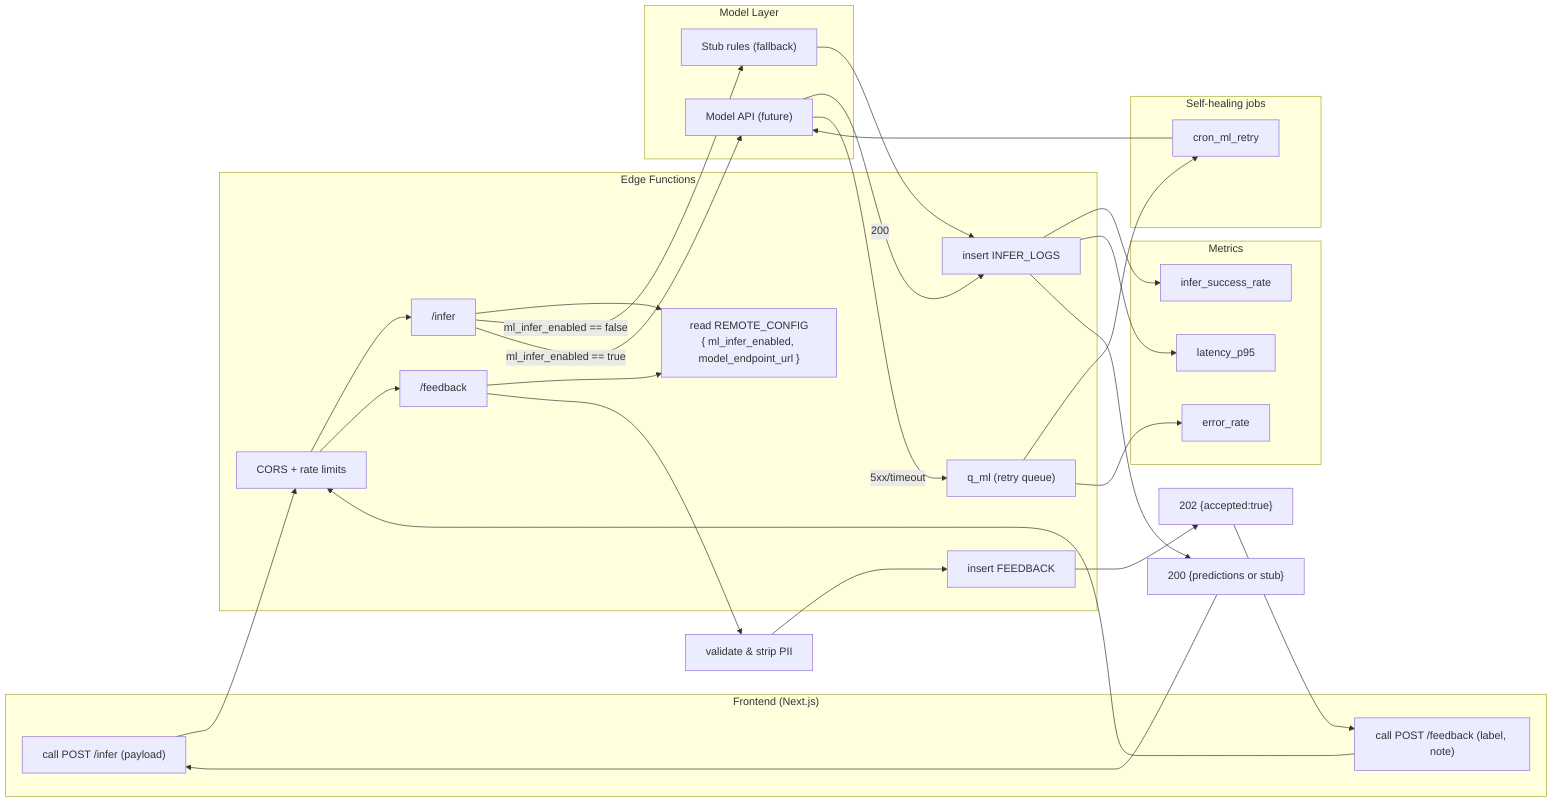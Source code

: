 flowchart LR
  %% ML-Ready API Overview — with q_ml and metrics

  subgraph FE["Frontend (Next.js)"]
    fe_infer["call POST /infer (payload)"]
    fe_fb["call POST /feedback (label, note)"]
  end

  subgraph Edge["Edge Functions"]
    cors["CORS + rate limits"]
    infer["/infer"]
    feedback["/feedback"]
    cfg["read REMOTE_CONFIG\n{ ml_infer_enabled, model_endpoint_url }"]
    q_ml["q_ml (retry queue)"]
    logi["insert INFER_LOGS"]
    logf["insert FEEDBACK"]
  end

  subgraph Model["Model Layer"]
    stub["Stub rules (fallback)"]
    ext["Model API (future)"]
  end

  subgraph Cron["Self-healing jobs"]
    cron_ml["cron_ml_retry"]
  end

  subgraph KPIs["Metrics"]
    sr["infer_success_rate"]
    l95["latency_p95"]
    er["error_rate"]
  end

  %% Infer path
  fe_infer --> cors --> infer --> cfg
  infer -->|ml_infer_enabled == false| stub --> logi
  infer -->|ml_infer_enabled == true| ext
  ext -->|200| logi
  ext -->|5xx/timeout| q_ml
  q_ml --> cron_ml --> ext

  logi --> sr
  logi --> l95
  q_ml --> er

  %% Feedback path
  fe_fb --> cors --> feedback --> cfg
  feedback --> vfb["validate & strip PII"]
  vfb --> logf

  %% Responses
  logi --> r1["200 {predictions or stub}"]
  logf --> r2["202 {accepted:true}"]
  r1 --> fe_infer
  r2 --> fe_fb